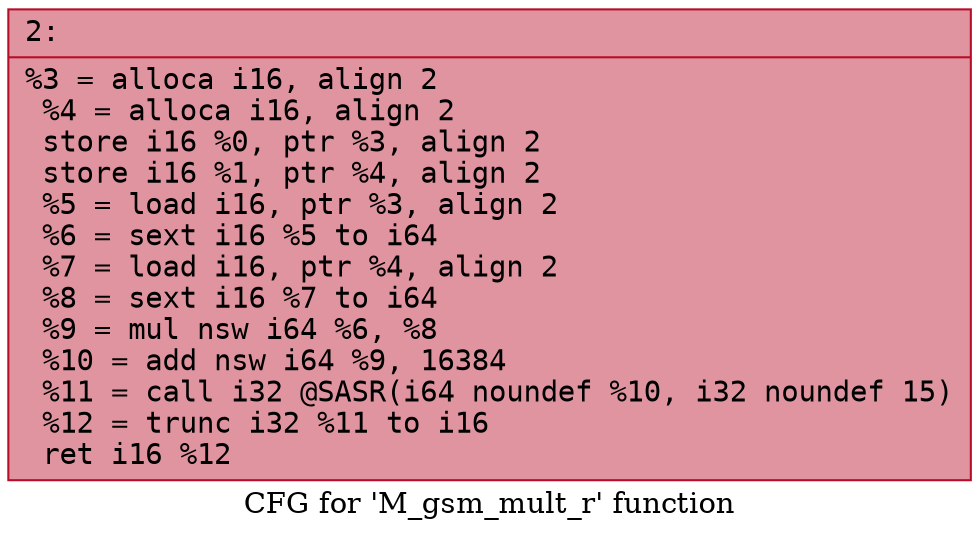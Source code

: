 digraph "CFG for 'M_gsm_mult_r' function" {
	label="CFG for 'M_gsm_mult_r' function";

	Node0x600000843a70 [shape=record,color="#b70d28ff", style=filled, fillcolor="#b70d2870" fontname="Courier",label="{2:\l|  %3 = alloca i16, align 2\l  %4 = alloca i16, align 2\l  store i16 %0, ptr %3, align 2\l  store i16 %1, ptr %4, align 2\l  %5 = load i16, ptr %3, align 2\l  %6 = sext i16 %5 to i64\l  %7 = load i16, ptr %4, align 2\l  %8 = sext i16 %7 to i64\l  %9 = mul nsw i64 %6, %8\l  %10 = add nsw i64 %9, 16384\l  %11 = call i32 @SASR(i64 noundef %10, i32 noundef 15)\l  %12 = trunc i32 %11 to i16\l  ret i16 %12\l}"];
}
